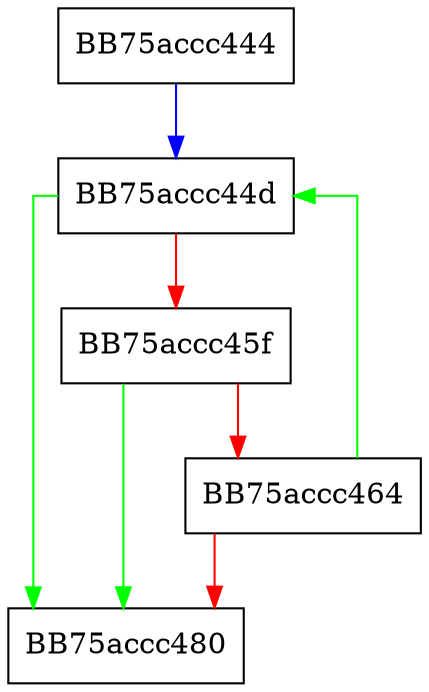 digraph format_until_scope_end {
  node [shape="box"];
  graph [splines=ortho];
  BB75accc444 -> BB75accc44d [color="blue"];
  BB75accc44d -> BB75accc480 [color="green"];
  BB75accc44d -> BB75accc45f [color="red"];
  BB75accc45f -> BB75accc480 [color="green"];
  BB75accc45f -> BB75accc464 [color="red"];
  BB75accc464 -> BB75accc44d [color="green"];
  BB75accc464 -> BB75accc480 [color="red"];
}
